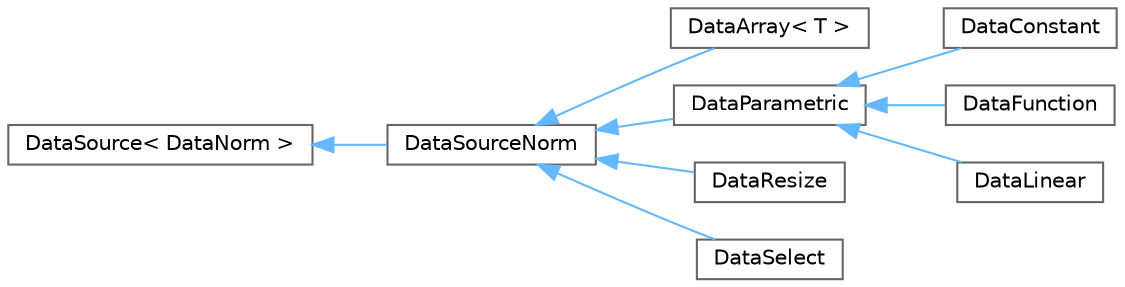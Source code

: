 digraph "Graphical Class Hierarchy"
{
 // LATEX_PDF_SIZE
  bgcolor="transparent";
  edge [fontname=Helvetica,fontsize=10,labelfontname=Helvetica,labelfontsize=10];
  node [fontname=Helvetica,fontsize=10,shape=box,height=0.2,width=0.4];
  rankdir="LR";
  Node0 [label="DataSource\< DataNorm \>",height=0.2,width=0.4,color="grey40", fillcolor="white", style="filled",URL="$class_data_source.html",tooltip=" "];
  Node0 -> Node1 [dir="back",color="steelblue1",style="solid"];
  Node1 [label="DataSourceNorm",height=0.2,width=0.4,color="grey40", fillcolor="white", style="filled",URL="$class_data_source_norm.html",tooltip="Data sources with normalized data points."];
  Node1 -> Node2 [dir="back",color="steelblue1",style="solid"];
  Node2 [label="DataArray\< T \>",height=0.2,width=0.4,color="grey40", fillcolor="white", style="filled",URL="$class_data_array.html",tooltip="Data source obtained from a C array."];
  Node1 -> Node3 [dir="back",color="steelblue1",style="solid"];
  Node3 [label="DataParametric",height=0.2,width=0.4,color="grey40", fillcolor="white", style="filled",URL="$class_data_parametric.html",tooltip="Interface for generated data sources."];
  Node3 -> Node4 [dir="back",color="steelblue1",style="solid"];
  Node4 [label="DataConstant",height=0.2,width=0.4,color="grey40", fillcolor="white", style="filled",URL="$class_data_constant.html",tooltip="Data source returning a constant value."];
  Node3 -> Node5 [dir="back",color="steelblue1",style="solid"];
  Node5 [label="DataFunction",height=0.2,width=0.4,color="grey40", fillcolor="white", style="filled",URL="$class_data_function.html",tooltip="Data source generated from a function."];
  Node3 -> Node6 [dir="back",color="steelblue1",style="solid"];
  Node6 [label="DataLinear",height=0.2,width=0.4,color="grey40", fillcolor="white", style="filled",URL="$class_data_linear.html",tooltip="Data source generated from a linear function."];
  Node1 -> Node7 [dir="back",color="steelblue1",style="solid"];
  Node7 [label="DataResize",height=0.2,width=0.4,color="grey40", fillcolor="white", style="filled",URL="$class_data_resize.html",tooltip="Data source generated from resizing another data source."];
  Node1 -> Node8 [dir="back",color="steelblue1",style="solid"];
  Node8 [label="DataSelect",height=0.2,width=0.4,color="grey40", fillcolor="white", style="filled",URL="$class_data_select.html",tooltip="Data source generated from selecting a component from a vector data source."];
}
